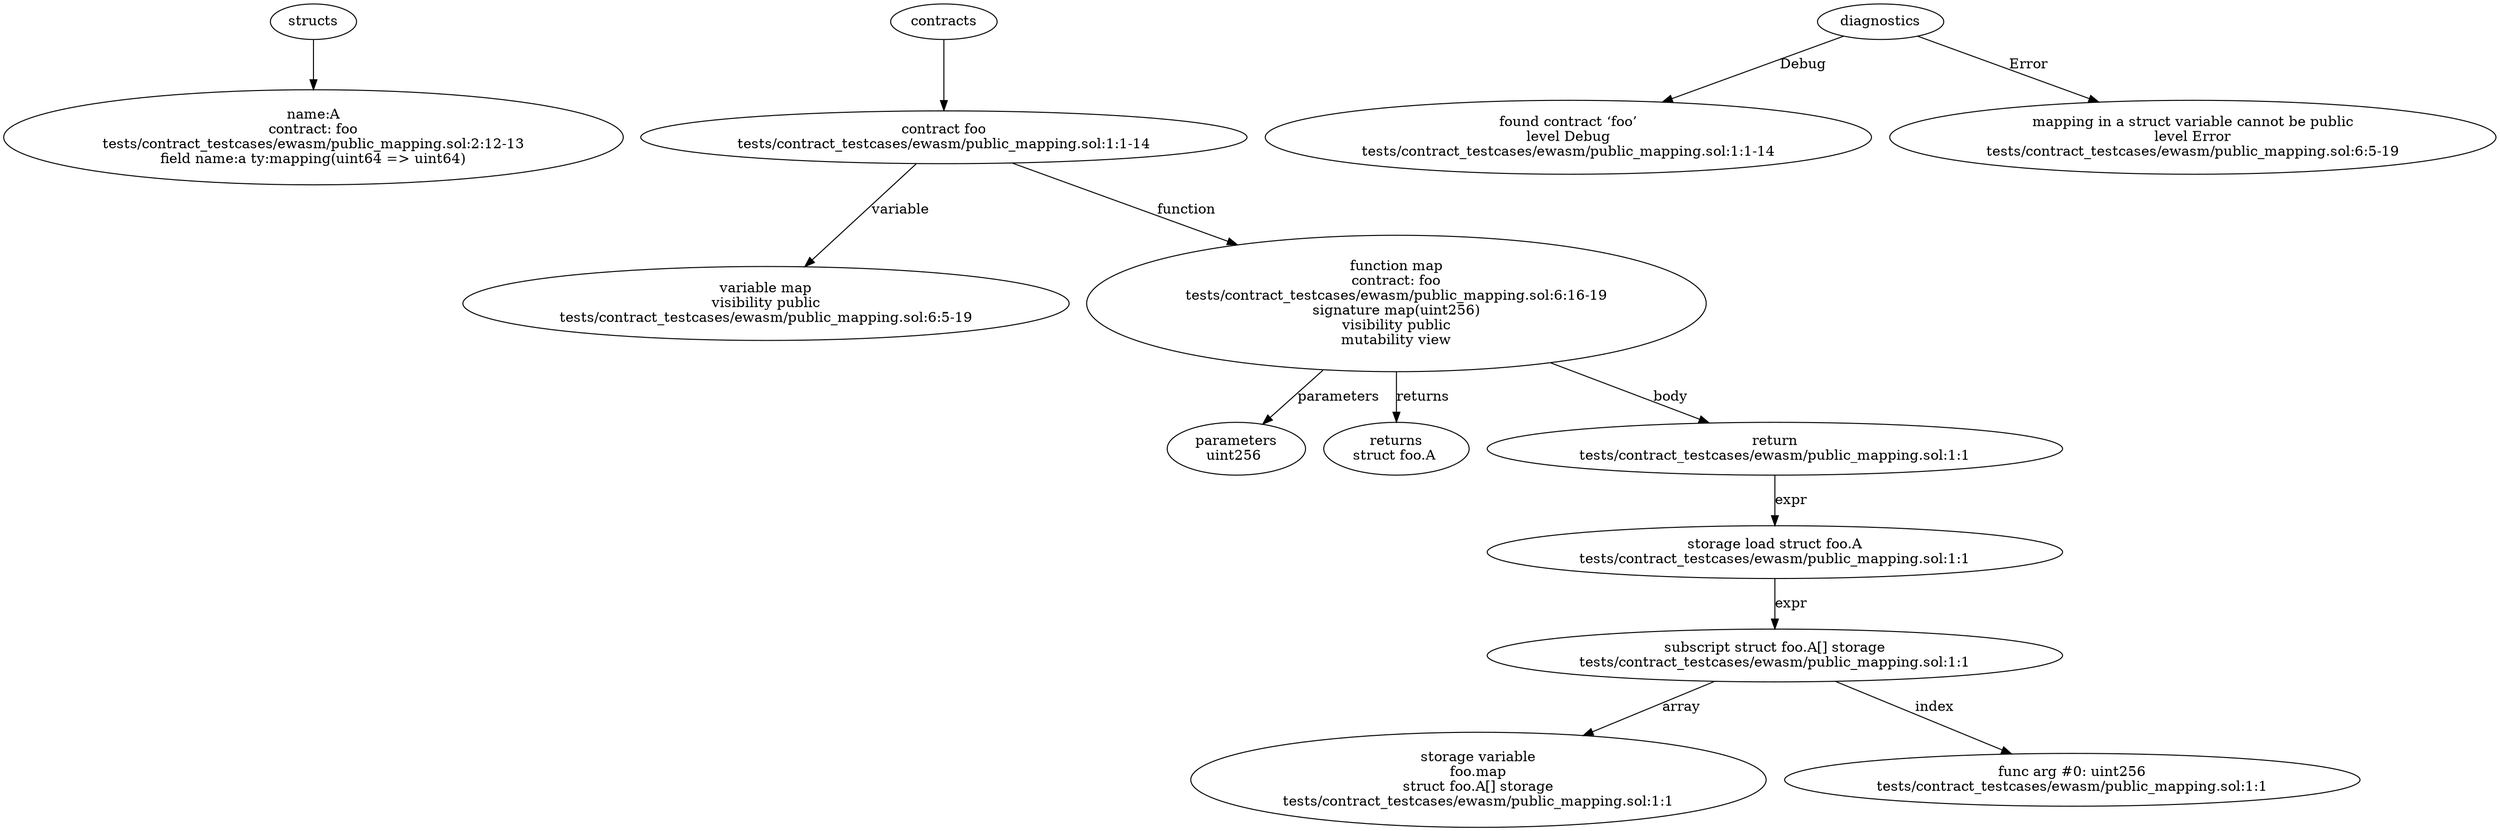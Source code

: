 strict digraph "tests/contract_testcases/ewasm/public_mapping.sol" {
	A [label="name:A\ncontract: foo\ntests/contract_testcases/ewasm/public_mapping.sol:2:12-13\nfield name:a ty:mapping(uint64 => uint64)"]
	contract [label="contract foo\ntests/contract_testcases/ewasm/public_mapping.sol:1:1-14"]
	var [label="variable map\nvisibility public\ntests/contract_testcases/ewasm/public_mapping.sol:6:5-19"]
	map [label="function map\ncontract: foo\ntests/contract_testcases/ewasm/public_mapping.sol:6:16-19\nsignature map(uint256)\nvisibility public\nmutability view"]
	parameters [label="parameters\nuint256 "]
	returns [label="returns\nstruct foo.A "]
	return [label="return\ntests/contract_testcases/ewasm/public_mapping.sol:1:1"]
	storage_load [label="storage load struct foo.A\ntests/contract_testcases/ewasm/public_mapping.sol:1:1"]
	subscript [label="subscript struct foo.A[] storage\ntests/contract_testcases/ewasm/public_mapping.sol:1:1"]
	storage_var [label="storage variable\nfoo.map\nstruct foo.A[] storage\ntests/contract_testcases/ewasm/public_mapping.sol:1:1"]
	func_arg [label="func arg #0: uint256\ntests/contract_testcases/ewasm/public_mapping.sol:1:1"]
	diagnostic [label="found contract ‘foo’\nlevel Debug\ntests/contract_testcases/ewasm/public_mapping.sol:1:1-14"]
	diagnostic_15 [label="mapping in a struct variable cannot be public\nlevel Error\ntests/contract_testcases/ewasm/public_mapping.sol:6:5-19"]
	structs -> A
	contracts -> contract
	contract -> var [label="variable"]
	contract -> map [label="function"]
	map -> parameters [label="parameters"]
	map -> returns [label="returns"]
	map -> return [label="body"]
	return -> storage_load [label="expr"]
	storage_load -> subscript [label="expr"]
	subscript -> storage_var [label="array"]
	subscript -> func_arg [label="index"]
	diagnostics -> diagnostic [label="Debug"]
	diagnostics -> diagnostic_15 [label="Error"]
}
